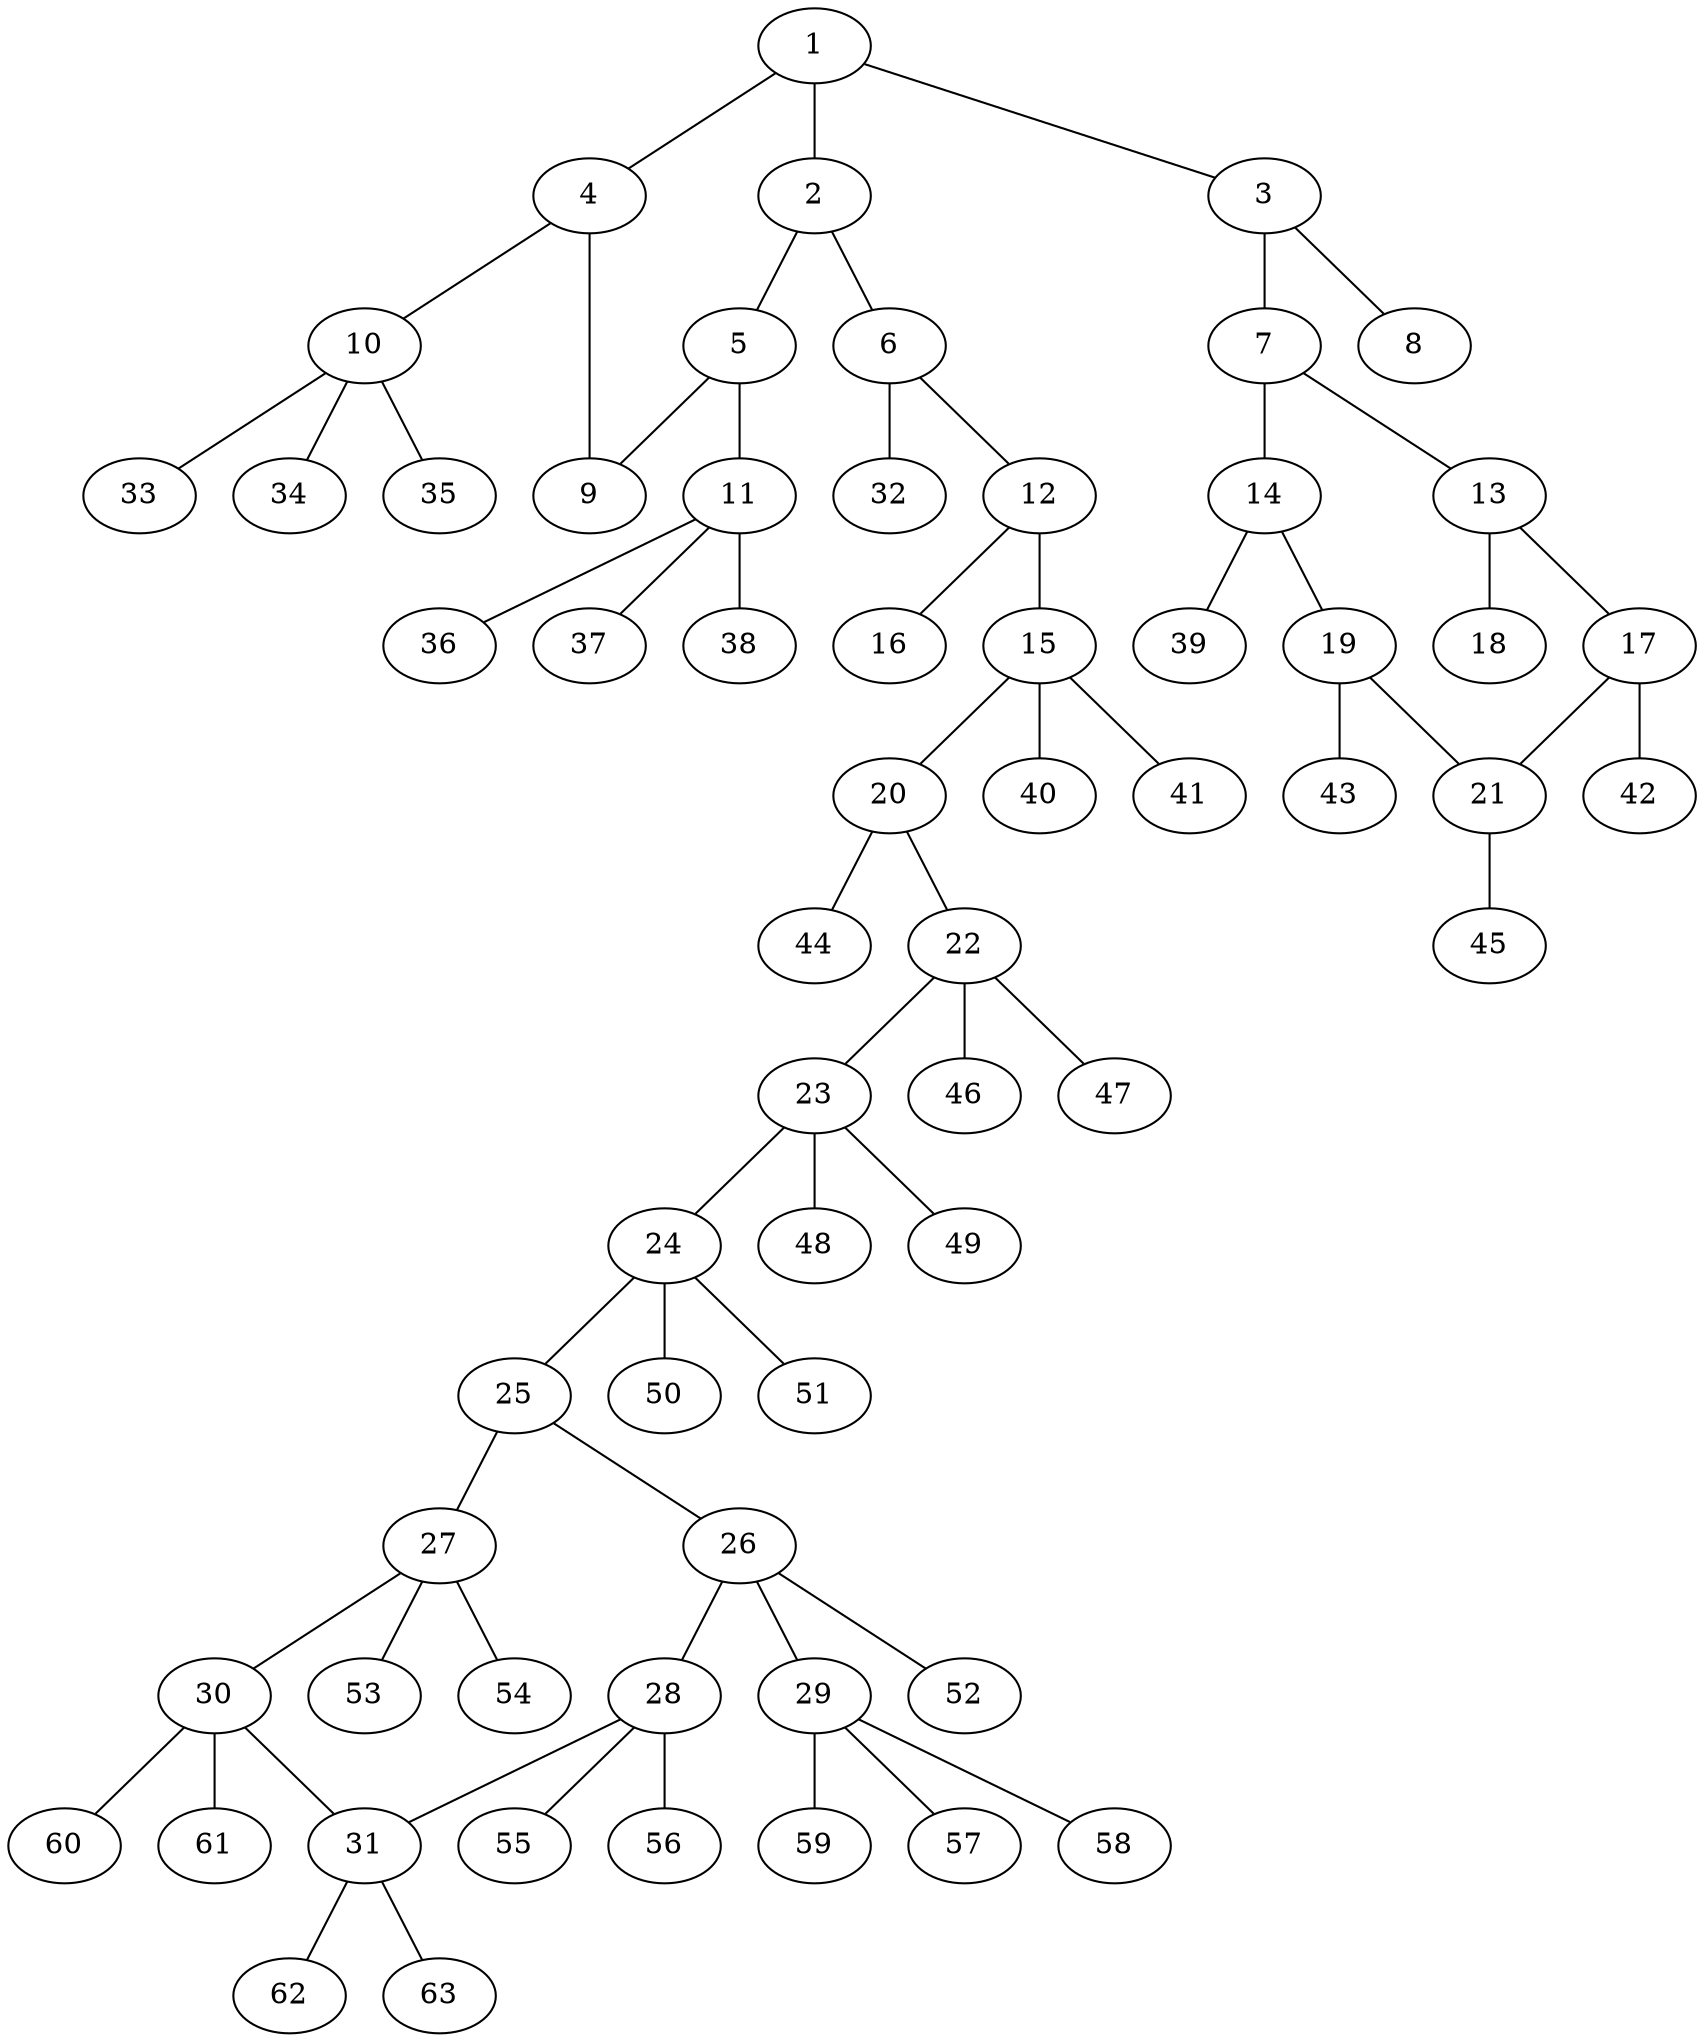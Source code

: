 graph molecule_994 {
	1	 [chem=C];
	2	 [chem=C];
	1 -- 2	 [valence=2];
	3	 [chem=C];
	1 -- 3	 [valence=1];
	4	 [chem=C];
	1 -- 4	 [valence=1];
	5	 [chem=N];
	2 -- 5	 [valence=1];
	6	 [chem=N];
	2 -- 6	 [valence=1];
	7	 [chem=C];
	3 -- 7	 [valence=1];
	8	 [chem=O];
	3 -- 8	 [valence=2];
	9	 [chem=N];
	4 -- 9	 [valence=2];
	10	 [chem=C];
	4 -- 10	 [valence=1];
	5 -- 9	 [valence=1];
	11	 [chem=C];
	5 -- 11	 [valence=1];
	12	 [chem=C];
	6 -- 12	 [valence=1];
	32	 [chem=H];
	6 -- 32	 [valence=1];
	13	 [chem=C];
	7 -- 13	 [valence=1];
	14	 [chem=C];
	7 -- 14	 [valence=2];
	33	 [chem=H];
	10 -- 33	 [valence=1];
	34	 [chem=H];
	10 -- 34	 [valence=1];
	35	 [chem=H];
	10 -- 35	 [valence=1];
	36	 [chem=H];
	11 -- 36	 [valence=1];
	37	 [chem=H];
	11 -- 37	 [valence=1];
	38	 [chem=H];
	11 -- 38	 [valence=1];
	15	 [chem=C];
	12 -- 15	 [valence=1];
	16	 [chem=O];
	12 -- 16	 [valence=2];
	17	 [chem=C];
	13 -- 17	 [valence=2];
	18	 [chem=F];
	13 -- 18	 [valence=1];
	19	 [chem=C];
	14 -- 19	 [valence=1];
	39	 [chem=H];
	14 -- 39	 [valence=1];
	20	 [chem=N];
	15 -- 20	 [valence=1];
	40	 [chem=H];
	15 -- 40	 [valence=1];
	41	 [chem=H];
	15 -- 41	 [valence=1];
	21	 [chem=C];
	17 -- 21	 [valence=1];
	42	 [chem=H];
	17 -- 42	 [valence=1];
	19 -- 21	 [valence=2];
	43	 [chem=H];
	19 -- 43	 [valence=1];
	22	 [chem=C];
	20 -- 22	 [valence=1];
	44	 [chem=H];
	20 -- 44	 [valence=1];
	45	 [chem=H];
	21 -- 45	 [valence=1];
	23	 [chem=C];
	22 -- 23	 [valence=1];
	46	 [chem=H];
	22 -- 46	 [valence=1];
	47	 [chem=H];
	22 -- 47	 [valence=1];
	24	 [chem=C];
	23 -- 24	 [valence=1];
	48	 [chem=H];
	23 -- 48	 [valence=1];
	49	 [chem=H];
	23 -- 49	 [valence=1];
	25	 [chem=N];
	24 -- 25	 [valence=1];
	50	 [chem=H];
	24 -- 50	 [valence=1];
	51	 [chem=H];
	24 -- 51	 [valence=1];
	26	 [chem=C];
	25 -- 26	 [valence=1];
	27	 [chem=C];
	25 -- 27	 [valence=1];
	28	 [chem=C];
	26 -- 28	 [valence=1];
	29	 [chem=C];
	26 -- 29	 [valence=1];
	52	 [chem=H];
	26 -- 52	 [valence=1];
	30	 [chem=C];
	27 -- 30	 [valence=1];
	53	 [chem=H];
	27 -- 53	 [valence=1];
	54	 [chem=H];
	27 -- 54	 [valence=1];
	31	 [chem=C];
	28 -- 31	 [valence=1];
	55	 [chem=H];
	28 -- 55	 [valence=1];
	56	 [chem=H];
	28 -- 56	 [valence=1];
	57	 [chem=H];
	29 -- 57	 [valence=1];
	58	 [chem=H];
	29 -- 58	 [valence=1];
	59	 [chem=H];
	29 -- 59	 [valence=1];
	30 -- 31	 [valence=1];
	60	 [chem=H];
	30 -- 60	 [valence=1];
	61	 [chem=H];
	30 -- 61	 [valence=1];
	62	 [chem=H];
	31 -- 62	 [valence=1];
	63	 [chem=H];
	31 -- 63	 [valence=1];
}
